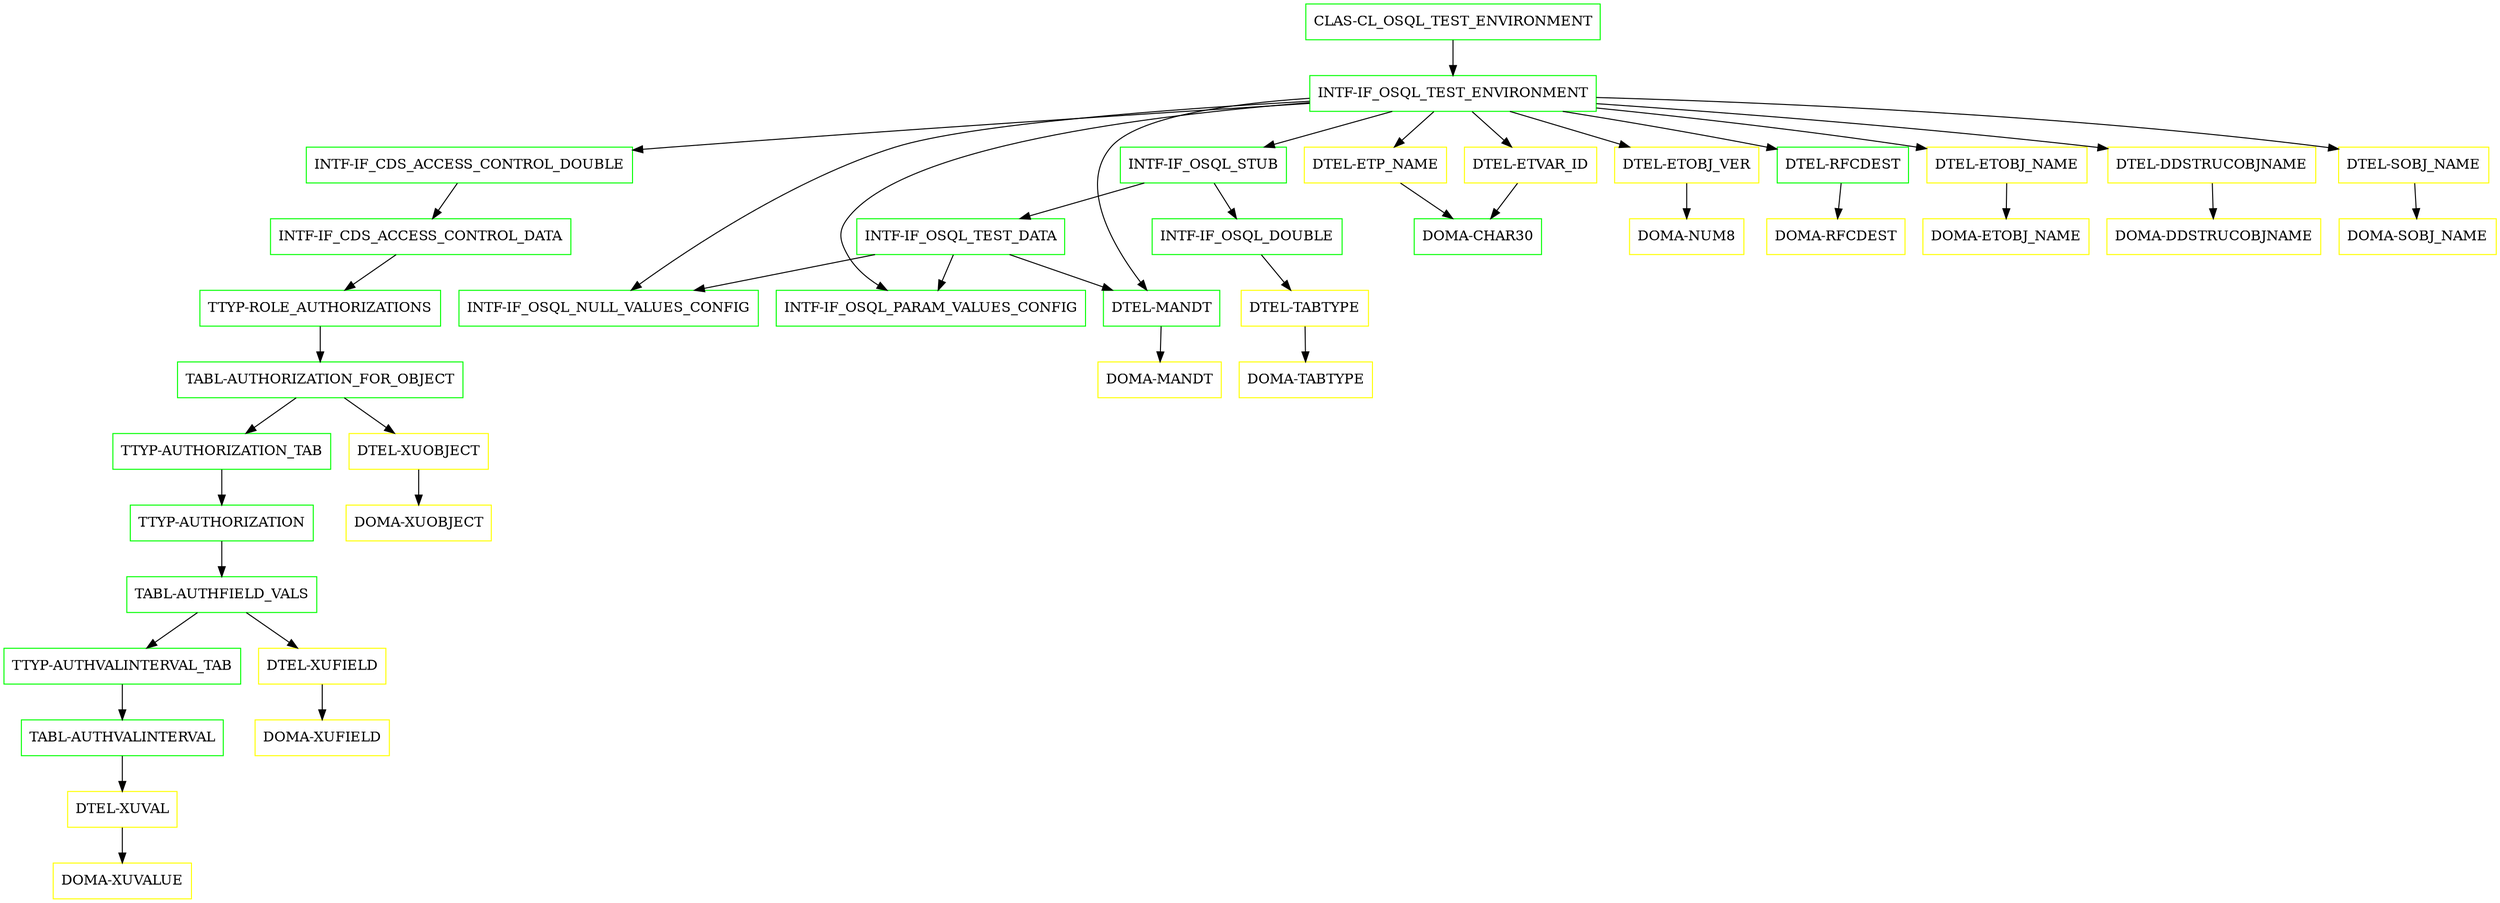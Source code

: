 digraph G {
  "CLAS-CL_OSQL_TEST_ENVIRONMENT" [shape=box,color=green];
  "INTF-IF_OSQL_TEST_ENVIRONMENT" [shape=box,color=green,URL="./INTF_IF_OSQL_TEST_ENVIRONMENT.html"];
  "INTF-IF_CDS_ACCESS_CONTROL_DOUBLE" [shape=box,color=green,URL="./INTF_IF_CDS_ACCESS_CONTROL_DOUBLE.html"];
  "INTF-IF_CDS_ACCESS_CONTROL_DATA" [shape=box,color=green,URL="./INTF_IF_CDS_ACCESS_CONTROL_DATA.html"];
  "TTYP-ROLE_AUTHORIZATIONS" [shape=box,color=green,URL="./TTYP_ROLE_AUTHORIZATIONS.html"];
  "TABL-AUTHORIZATION_FOR_OBJECT" [shape=box,color=green,URL="./TABL_AUTHORIZATION_FOR_OBJECT.html"];
  "TTYP-AUTHORIZATION_TAB" [shape=box,color=green,URL="./TTYP_AUTHORIZATION_TAB.html"];
  "TTYP-AUTHORIZATION" [shape=box,color=green,URL="./TTYP_AUTHORIZATION.html"];
  "TABL-AUTHFIELD_VALS" [shape=box,color=green,URL="./TABL_AUTHFIELD_VALS.html"];
  "TTYP-AUTHVALINTERVAL_TAB" [shape=box,color=green,URL="./TTYP_AUTHVALINTERVAL_TAB.html"];
  "TABL-AUTHVALINTERVAL" [shape=box,color=green,URL="./TABL_AUTHVALINTERVAL.html"];
  "DTEL-XUVAL" [shape=box,color=yellow,URL="./DTEL_XUVAL.html"];
  "DOMA-XUVALUE" [shape=box,color=yellow,URL="./DOMA_XUVALUE.html"];
  "DTEL-XUFIELD" [shape=box,color=yellow,URL="./DTEL_XUFIELD.html"];
  "DOMA-XUFIELD" [shape=box,color=yellow,URL="./DOMA_XUFIELD.html"];
  "DTEL-XUOBJECT" [shape=box,color=yellow,URL="./DTEL_XUOBJECT.html"];
  "DOMA-XUOBJECT" [shape=box,color=yellow,URL="./DOMA_XUOBJECT.html"];
  "INTF-IF_OSQL_NULL_VALUES_CONFIG" [shape=box,color=green,URL="./INTF_IF_OSQL_NULL_VALUES_CONFIG.html"];
  "INTF-IF_OSQL_PARAM_VALUES_CONFIG" [shape=box,color=green,URL="./INTF_IF_OSQL_PARAM_VALUES_CONFIG.html"];
  "INTF-IF_OSQL_STUB" [shape=box,color=green,URL="./INTF_IF_OSQL_STUB.html"];
  "INTF-IF_OSQL_TEST_DATA" [shape=box,color=green,URL="./INTF_IF_OSQL_TEST_DATA.html"];
  "DTEL-MANDT" [shape=box,color=green,URL="./DTEL_MANDT.html"];
  "DOMA-MANDT" [shape=box,color=yellow,URL="./DOMA_MANDT.html"];
  "INTF-IF_OSQL_DOUBLE" [shape=box,color=green,URL="./INTF_IF_OSQL_DOUBLE.html"];
  "DTEL-TABTYPE" [shape=box,color=yellow,URL="./DTEL_TABTYPE.html"];
  "DOMA-TABTYPE" [shape=box,color=yellow,URL="./DOMA_TABTYPE.html"];
  "DTEL-ETP_NAME" [shape=box,color=yellow,URL="./DTEL_ETP_NAME.html"];
  "DOMA-CHAR30" [shape=box,color=green,URL="./DOMA_CHAR30.html"];
  "DTEL-ETVAR_ID" [shape=box,color=yellow,URL="./DTEL_ETVAR_ID.html"];
  "DTEL-ETOBJ_VER" [shape=box,color=yellow,URL="./DTEL_ETOBJ_VER.html"];
  "DOMA-NUM8" [shape=box,color=yellow,URL="./DOMA_NUM8.html"];
  "DTEL-RFCDEST" [shape=box,color=green,URL="./DTEL_RFCDEST.html"];
  "DOMA-RFCDEST" [shape=box,color=yellow,URL="./DOMA_RFCDEST.html"];
  "DTEL-ETOBJ_NAME" [shape=box,color=yellow,URL="./DTEL_ETOBJ_NAME.html"];
  "DOMA-ETOBJ_NAME" [shape=box,color=yellow,URL="./DOMA_ETOBJ_NAME.html"];
  "DTEL-DDSTRUCOBJNAME" [shape=box,color=yellow,URL="./DTEL_DDSTRUCOBJNAME.html"];
  "DOMA-DDSTRUCOBJNAME" [shape=box,color=yellow,URL="./DOMA_DDSTRUCOBJNAME.html"];
  "DTEL-SOBJ_NAME" [shape=box,color=yellow,URL="./DTEL_SOBJ_NAME.html"];
  "DOMA-SOBJ_NAME" [shape=box,color=yellow,URL="./DOMA_SOBJ_NAME.html"];
  "CLAS-CL_OSQL_TEST_ENVIRONMENT" -> "INTF-IF_OSQL_TEST_ENVIRONMENT";
  "INTF-IF_OSQL_TEST_ENVIRONMENT" -> "DTEL-SOBJ_NAME";
  "INTF-IF_OSQL_TEST_ENVIRONMENT" -> "DTEL-DDSTRUCOBJNAME";
  "INTF-IF_OSQL_TEST_ENVIRONMENT" -> "DTEL-ETOBJ_NAME";
  "INTF-IF_OSQL_TEST_ENVIRONMENT" -> "DTEL-RFCDEST";
  "INTF-IF_OSQL_TEST_ENVIRONMENT" -> "DTEL-ETOBJ_VER";
  "INTF-IF_OSQL_TEST_ENVIRONMENT" -> "DTEL-ETVAR_ID";
  "INTF-IF_OSQL_TEST_ENVIRONMENT" -> "DTEL-ETP_NAME";
  "INTF-IF_OSQL_TEST_ENVIRONMENT" -> "DTEL-MANDT";
  "INTF-IF_OSQL_TEST_ENVIRONMENT" -> "INTF-IF_OSQL_STUB";
  "INTF-IF_OSQL_TEST_ENVIRONMENT" -> "INTF-IF_OSQL_PARAM_VALUES_CONFIG";
  "INTF-IF_OSQL_TEST_ENVIRONMENT" -> "INTF-IF_OSQL_NULL_VALUES_CONFIG";
  "INTF-IF_OSQL_TEST_ENVIRONMENT" -> "INTF-IF_CDS_ACCESS_CONTROL_DOUBLE";
  "INTF-IF_CDS_ACCESS_CONTROL_DOUBLE" -> "INTF-IF_CDS_ACCESS_CONTROL_DATA";
  "INTF-IF_CDS_ACCESS_CONTROL_DATA" -> "TTYP-ROLE_AUTHORIZATIONS";
  "TTYP-ROLE_AUTHORIZATIONS" -> "TABL-AUTHORIZATION_FOR_OBJECT";
  "TABL-AUTHORIZATION_FOR_OBJECT" -> "DTEL-XUOBJECT";
  "TABL-AUTHORIZATION_FOR_OBJECT" -> "TTYP-AUTHORIZATION_TAB";
  "TTYP-AUTHORIZATION_TAB" -> "TTYP-AUTHORIZATION";
  "TTYP-AUTHORIZATION" -> "TABL-AUTHFIELD_VALS";
  "TABL-AUTHFIELD_VALS" -> "DTEL-XUFIELD";
  "TABL-AUTHFIELD_VALS" -> "TTYP-AUTHVALINTERVAL_TAB";
  "TTYP-AUTHVALINTERVAL_TAB" -> "TABL-AUTHVALINTERVAL";
  "TABL-AUTHVALINTERVAL" -> "DTEL-XUVAL";
  "DTEL-XUVAL" -> "DOMA-XUVALUE";
  "DTEL-XUFIELD" -> "DOMA-XUFIELD";
  "DTEL-XUOBJECT" -> "DOMA-XUOBJECT";
  "INTF-IF_OSQL_STUB" -> "INTF-IF_OSQL_DOUBLE";
  "INTF-IF_OSQL_STUB" -> "INTF-IF_OSQL_TEST_DATA";
  "INTF-IF_OSQL_TEST_DATA" -> "DTEL-MANDT";
  "INTF-IF_OSQL_TEST_DATA" -> "INTF-IF_OSQL_PARAM_VALUES_CONFIG";
  "INTF-IF_OSQL_TEST_DATA" -> "INTF-IF_OSQL_NULL_VALUES_CONFIG";
  "DTEL-MANDT" -> "DOMA-MANDT";
  "INTF-IF_OSQL_DOUBLE" -> "DTEL-TABTYPE";
  "DTEL-TABTYPE" -> "DOMA-TABTYPE";
  "DTEL-ETP_NAME" -> "DOMA-CHAR30";
  "DTEL-ETVAR_ID" -> "DOMA-CHAR30";
  "DTEL-ETOBJ_VER" -> "DOMA-NUM8";
  "DTEL-RFCDEST" -> "DOMA-RFCDEST";
  "DTEL-ETOBJ_NAME" -> "DOMA-ETOBJ_NAME";
  "DTEL-DDSTRUCOBJNAME" -> "DOMA-DDSTRUCOBJNAME";
  "DTEL-SOBJ_NAME" -> "DOMA-SOBJ_NAME";
}
